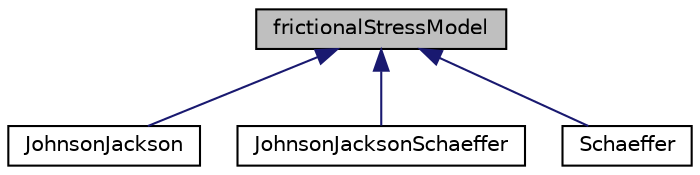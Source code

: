 digraph "frictionalStressModel"
{
  bgcolor="transparent";
  edge [fontname="Helvetica",fontsize="10",labelfontname="Helvetica",labelfontsize="10"];
  node [fontname="Helvetica",fontsize="10",shape=record];
  Node0 [label="frictionalStressModel",height=0.2,width=0.4,color="black", fillcolor="grey75", style="filled", fontcolor="black"];
  Node0 -> Node1 [dir="back",color="midnightblue",fontsize="10",style="solid",fontname="Helvetica"];
  Node1 [label="JohnsonJackson",height=0.2,width=0.4,color="black",URL="$a02684.html"];
  Node0 -> Node2 [dir="back",color="midnightblue",fontsize="10",style="solid",fontname="Helvetica"];
  Node2 [label="JohnsonJacksonSchaeffer",height=0.2,width=0.4,color="black",URL="$a02688.html"];
  Node0 -> Node3 [dir="back",color="midnightblue",fontsize="10",style="solid",fontname="Helvetica"];
  Node3 [label="Schaeffer",height=0.2,width=0.4,color="black",URL="$a02692.html"];
}
